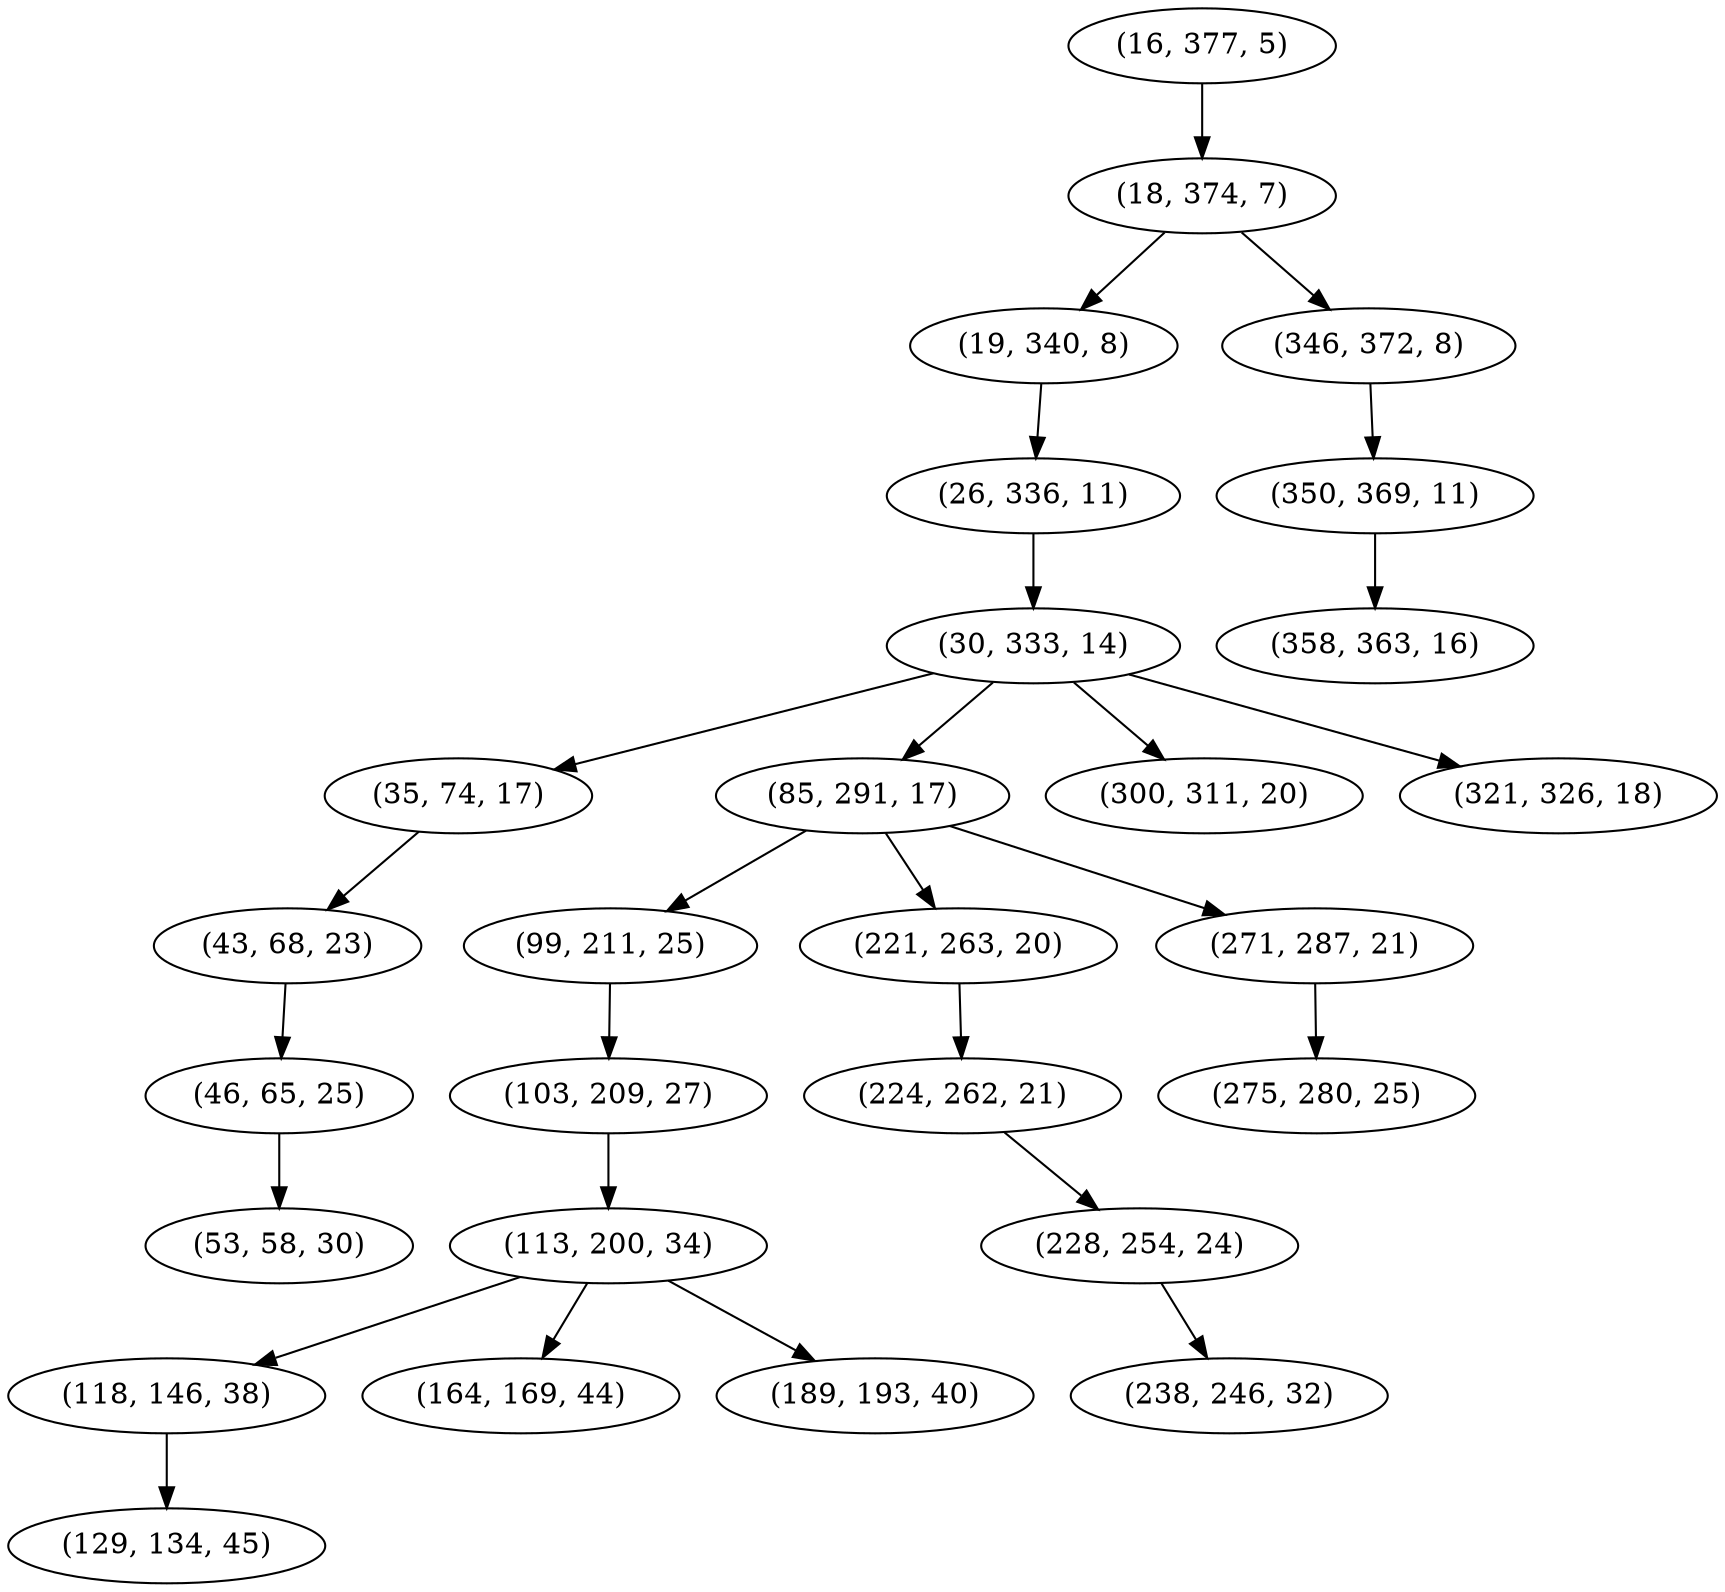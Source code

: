 digraph tree {
    "(16, 377, 5)";
    "(18, 374, 7)";
    "(19, 340, 8)";
    "(26, 336, 11)";
    "(30, 333, 14)";
    "(35, 74, 17)";
    "(43, 68, 23)";
    "(46, 65, 25)";
    "(53, 58, 30)";
    "(85, 291, 17)";
    "(99, 211, 25)";
    "(103, 209, 27)";
    "(113, 200, 34)";
    "(118, 146, 38)";
    "(129, 134, 45)";
    "(164, 169, 44)";
    "(189, 193, 40)";
    "(221, 263, 20)";
    "(224, 262, 21)";
    "(228, 254, 24)";
    "(238, 246, 32)";
    "(271, 287, 21)";
    "(275, 280, 25)";
    "(300, 311, 20)";
    "(321, 326, 18)";
    "(346, 372, 8)";
    "(350, 369, 11)";
    "(358, 363, 16)";
    "(16, 377, 5)" -> "(18, 374, 7)";
    "(18, 374, 7)" -> "(19, 340, 8)";
    "(18, 374, 7)" -> "(346, 372, 8)";
    "(19, 340, 8)" -> "(26, 336, 11)";
    "(26, 336, 11)" -> "(30, 333, 14)";
    "(30, 333, 14)" -> "(35, 74, 17)";
    "(30, 333, 14)" -> "(85, 291, 17)";
    "(30, 333, 14)" -> "(300, 311, 20)";
    "(30, 333, 14)" -> "(321, 326, 18)";
    "(35, 74, 17)" -> "(43, 68, 23)";
    "(43, 68, 23)" -> "(46, 65, 25)";
    "(46, 65, 25)" -> "(53, 58, 30)";
    "(85, 291, 17)" -> "(99, 211, 25)";
    "(85, 291, 17)" -> "(221, 263, 20)";
    "(85, 291, 17)" -> "(271, 287, 21)";
    "(99, 211, 25)" -> "(103, 209, 27)";
    "(103, 209, 27)" -> "(113, 200, 34)";
    "(113, 200, 34)" -> "(118, 146, 38)";
    "(113, 200, 34)" -> "(164, 169, 44)";
    "(113, 200, 34)" -> "(189, 193, 40)";
    "(118, 146, 38)" -> "(129, 134, 45)";
    "(221, 263, 20)" -> "(224, 262, 21)";
    "(224, 262, 21)" -> "(228, 254, 24)";
    "(228, 254, 24)" -> "(238, 246, 32)";
    "(271, 287, 21)" -> "(275, 280, 25)";
    "(346, 372, 8)" -> "(350, 369, 11)";
    "(350, 369, 11)" -> "(358, 363, 16)";
}
